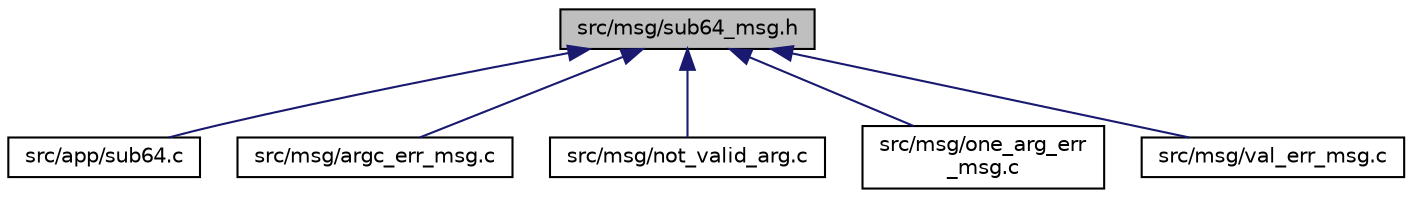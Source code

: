 digraph "src/msg/sub64_msg.h"
{
 // LATEX_PDF_SIZE
  edge [fontname="Helvetica",fontsize="10",labelfontname="Helvetica",labelfontsize="10"];
  node [fontname="Helvetica",fontsize="10",shape=record];
  Node1 [label="src/msg/sub64_msg.h",height=0.2,width=0.4,color="black", fillcolor="grey75", style="filled", fontcolor="black",tooltip="This header file is used to output help/error messages to user."];
  Node1 -> Node2 [dir="back",color="midnightblue",fontsize="10",style="solid",fontname="Helvetica"];
  Node2 [label="src/app/sub64.c",height=0.2,width=0.4,color="black", fillcolor="white", style="filled",URL="$d7/d57/sub64_8c.html",tooltip="This file is the main application file, provides command option check and validity."];
  Node1 -> Node3 [dir="back",color="midnightblue",fontsize="10",style="solid",fontname="Helvetica"];
  Node3 [label="src/msg/argc_err_msg.c",height=0.2,width=0.4,color="black", fillcolor="white", style="filled",URL="$d7/d4d/argc__err__msg_8c.html",tooltip="Gives information when user enters more or less parameters than the requested format."];
  Node1 -> Node4 [dir="back",color="midnightblue",fontsize="10",style="solid",fontname="Helvetica"];
  Node4 [label="src/msg/not_valid_arg.c",height=0.2,width=0.4,color="black", fillcolor="white", style="filled",URL="$d2/db8/not__valid__arg_8c.html",tooltip="Gives error information when user didn't enter a meaningful command."];
  Node1 -> Node5 [dir="back",color="midnightblue",fontsize="10",style="solid",fontname="Helvetica"];
  Node5 [label="src/msg/one_arg_err\l_msg.c",height=0.2,width=0.4,color="black", fillcolor="white", style="filled",URL="$d0/d62/one__arg__err__msg_8c.html",tooltip="Gives error information when user enters two command by using no-value taking command."];
  Node1 -> Node6 [dir="back",color="midnightblue",fontsize="10",style="solid",fontname="Helvetica"];
  Node6 [label="src/msg/val_err_msg.c",height=0.2,width=0.4,color="black", fillcolor="white", style="filled",URL="$de/dbb/val__err__msg_8c.html",tooltip=" "];
}
